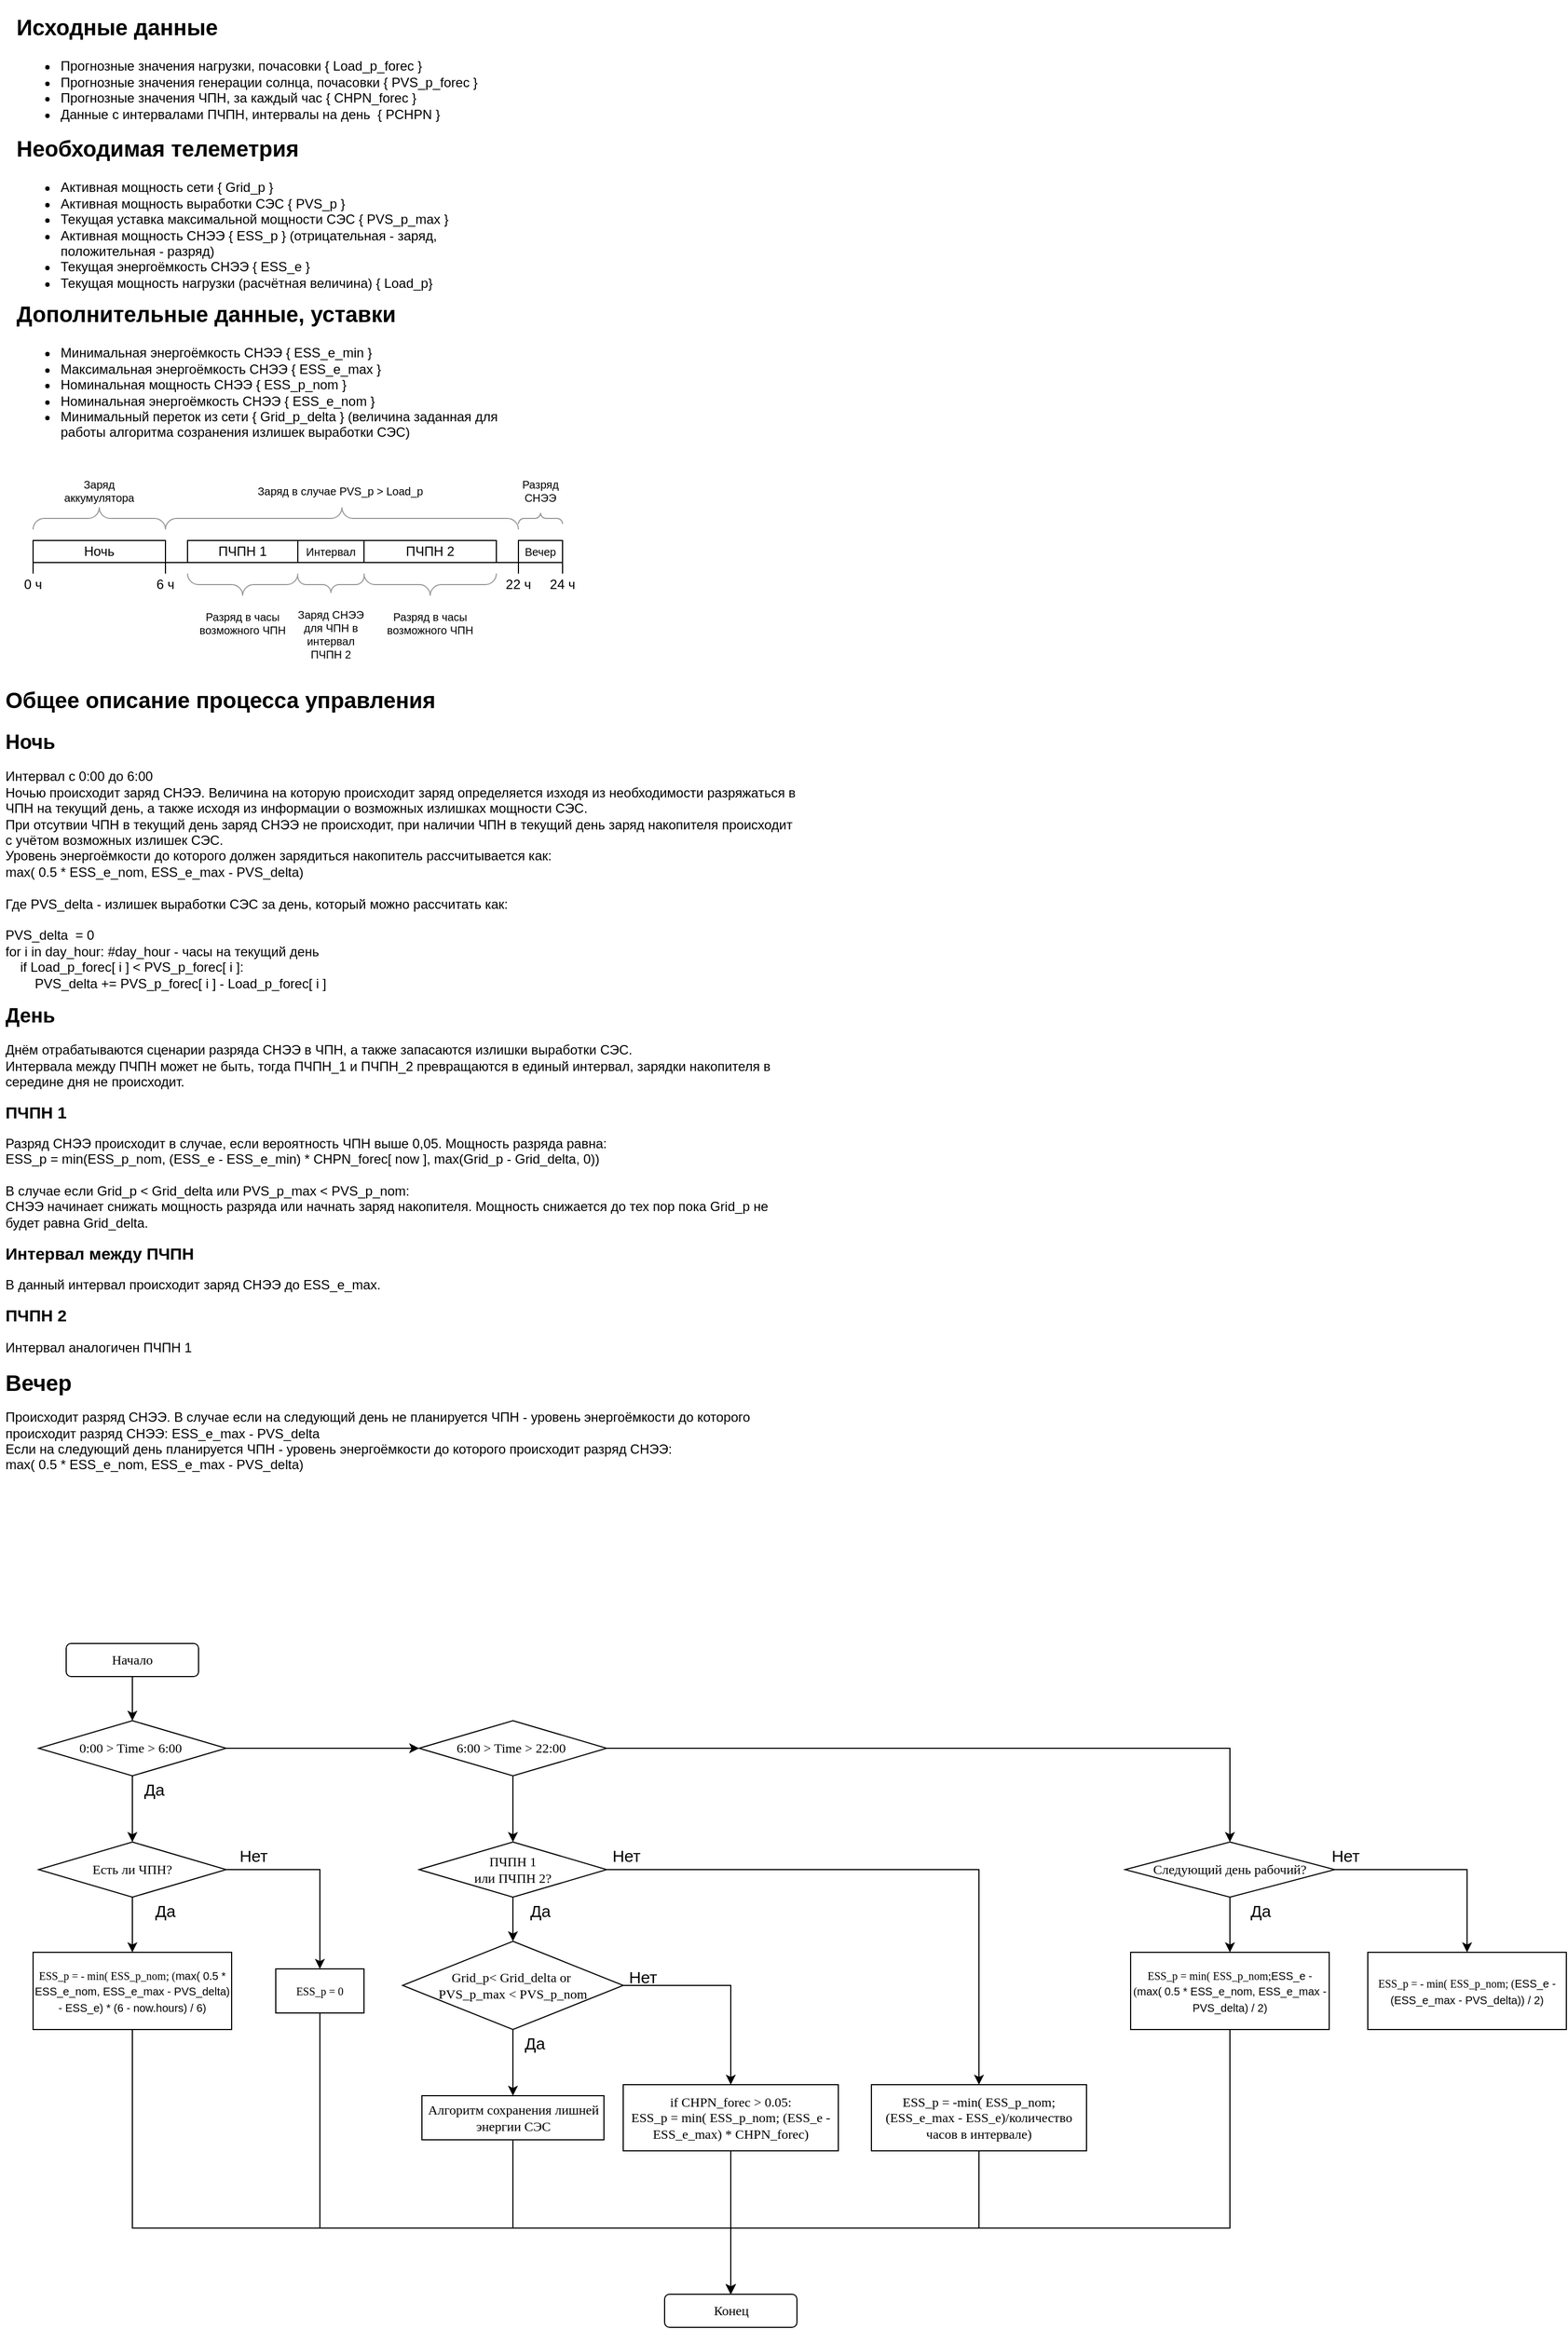 <mxfile version="17.5.0" type="github">
  <diagram id="1Huut0r_RO8K0pzw-l-r" name="Page-1">
    <mxGraphModel dx="3118" dy="1693" grid="1" gridSize="10" guides="1" tooltips="1" connect="1" arrows="1" fold="1" page="1" pageScale="1" pageWidth="850" pageHeight="1100" math="0" shadow="0">
      <root>
        <mxCell id="0" />
        <mxCell id="1" parent="0" />
        <mxCell id="PrErrTt0o9ltIrJQnfnP-1" value="" style="endArrow=none;html=1;rounded=0;" edge="1" parent="1">
          <mxGeometry width="50" height="50" relative="1" as="geometry">
            <mxPoint x="100" y="540" as="sourcePoint" />
            <mxPoint x="580" y="540" as="targetPoint" />
          </mxGeometry>
        </mxCell>
        <mxCell id="PrErrTt0o9ltIrJQnfnP-2" value="" style="endArrow=none;html=1;rounded=0;" edge="1" parent="1">
          <mxGeometry width="50" height="50" relative="1" as="geometry">
            <mxPoint x="100" y="550" as="sourcePoint" />
            <mxPoint x="100" y="530" as="targetPoint" />
          </mxGeometry>
        </mxCell>
        <mxCell id="PrErrTt0o9ltIrJQnfnP-7" value="" style="endArrow=none;html=1;rounded=0;" edge="1" parent="1">
          <mxGeometry width="50" height="50" relative="1" as="geometry">
            <mxPoint x="580" y="550" as="sourcePoint" />
            <mxPoint x="580" y="530" as="targetPoint" />
          </mxGeometry>
        </mxCell>
        <mxCell id="PrErrTt0o9ltIrJQnfnP-8" value="Ночь" style="rounded=0;whiteSpace=wrap;html=1;" vertex="1" parent="1">
          <mxGeometry x="100" y="520" width="120" height="20" as="geometry" />
        </mxCell>
        <mxCell id="PrErrTt0o9ltIrJQnfnP-9" value="ПЧПН 1" style="rounded=0;whiteSpace=wrap;html=1;" vertex="1" parent="1">
          <mxGeometry x="240" y="520" width="100" height="20" as="geometry" />
        </mxCell>
        <mxCell id="PrErrTt0o9ltIrJQnfnP-10" value="&lt;font style=&quot;font-size: 10px&quot;&gt;Интервал&lt;/font&gt;" style="rounded=0;whiteSpace=wrap;html=1;" vertex="1" parent="1">
          <mxGeometry x="340" y="520" width="60" height="20" as="geometry" />
        </mxCell>
        <mxCell id="PrErrTt0o9ltIrJQnfnP-11" value="&lt;font style=&quot;font-size: 10px&quot;&gt;Вечер&lt;/font&gt;" style="rounded=0;whiteSpace=wrap;html=1;" vertex="1" parent="1">
          <mxGeometry x="540" y="520" width="40" height="20" as="geometry" />
        </mxCell>
        <mxCell id="PrErrTt0o9ltIrJQnfnP-12" value="ПЧПН 2" style="rounded=0;whiteSpace=wrap;html=1;" vertex="1" parent="1">
          <mxGeometry x="400" y="520" width="120" height="20" as="geometry" />
        </mxCell>
        <mxCell id="PrErrTt0o9ltIrJQnfnP-14" value="" style="endArrow=none;html=1;rounded=0;entryX=1;entryY=0;entryDx=0;entryDy=0;" edge="1" parent="1" target="PrErrTt0o9ltIrJQnfnP-8">
          <mxGeometry width="50" height="50" relative="1" as="geometry">
            <mxPoint x="220" y="550" as="sourcePoint" />
            <mxPoint x="250" y="540" as="targetPoint" />
          </mxGeometry>
        </mxCell>
        <mxCell id="PrErrTt0o9ltIrJQnfnP-16" value="" style="endArrow=none;html=1;rounded=0;entryX=0;entryY=0;entryDx=0;entryDy=0;" edge="1" parent="1" target="PrErrTt0o9ltIrJQnfnP-11">
          <mxGeometry width="50" height="50" relative="1" as="geometry">
            <mxPoint x="540" y="550" as="sourcePoint" />
            <mxPoint x="570" y="540" as="targetPoint" />
          </mxGeometry>
        </mxCell>
        <mxCell id="PrErrTt0o9ltIrJQnfnP-17" value="0 ч" style="text;html=1;strokeColor=none;fillColor=none;align=center;verticalAlign=middle;whiteSpace=wrap;rounded=0;" vertex="1" parent="1">
          <mxGeometry x="90" y="550" width="20" height="20" as="geometry" />
        </mxCell>
        <mxCell id="PrErrTt0o9ltIrJQnfnP-18" value="6 ч" style="text;html=1;strokeColor=none;fillColor=none;align=center;verticalAlign=middle;whiteSpace=wrap;rounded=0;" vertex="1" parent="1">
          <mxGeometry x="210" y="550" width="20" height="20" as="geometry" />
        </mxCell>
        <mxCell id="PrErrTt0o9ltIrJQnfnP-19" value="22 ч" style="text;html=1;strokeColor=none;fillColor=none;align=center;verticalAlign=middle;whiteSpace=wrap;rounded=0;" vertex="1" parent="1">
          <mxGeometry x="520" y="550" width="40" height="20" as="geometry" />
        </mxCell>
        <mxCell id="PrErrTt0o9ltIrJQnfnP-20" value="24 ч" style="text;html=1;strokeColor=none;fillColor=none;align=center;verticalAlign=middle;whiteSpace=wrap;rounded=0;" vertex="1" parent="1">
          <mxGeometry x="560" y="550" width="40" height="20" as="geometry" />
        </mxCell>
        <mxCell id="PrErrTt0o9ltIrJQnfnP-24" value="" style="verticalLabelPosition=bottom;shadow=0;dashed=0;align=center;html=1;verticalAlign=top;strokeWidth=1;shape=mxgraph.mockup.markup.curlyBrace;strokeColor=#999999;fontSize=10;" vertex="1" parent="1">
          <mxGeometry x="100" y="490" width="120" height="20" as="geometry" />
        </mxCell>
        <mxCell id="PrErrTt0o9ltIrJQnfnP-25" value="" style="verticalLabelPosition=bottom;shadow=0;dashed=0;align=center;html=1;verticalAlign=top;strokeWidth=1;shape=mxgraph.mockup.markup.curlyBrace;strokeColor=#999999;fontSize=10;" vertex="1" parent="1">
          <mxGeometry x="220" y="490" width="320" height="20" as="geometry" />
        </mxCell>
        <mxCell id="PrErrTt0o9ltIrJQnfnP-26" value="" style="verticalLabelPosition=bottom;shadow=0;dashed=0;align=center;html=1;verticalAlign=top;strokeWidth=1;shape=mxgraph.mockup.markup.curlyBrace;strokeColor=#999999;fontSize=10;" vertex="1" parent="1">
          <mxGeometry x="540" y="490" width="40" height="20" as="geometry" />
        </mxCell>
        <mxCell id="PrErrTt0o9ltIrJQnfnP-27" value="" style="verticalLabelPosition=bottom;shadow=0;dashed=0;align=center;html=1;verticalAlign=top;strokeWidth=1;shape=mxgraph.mockup.markup.curlyBrace;strokeColor=#999999;fontSize=10;rotation=-180;" vertex="1" parent="1">
          <mxGeometry x="240" y="550" width="100" height="20" as="geometry" />
        </mxCell>
        <mxCell id="PrErrTt0o9ltIrJQnfnP-28" value="" style="verticalLabelPosition=bottom;shadow=0;dashed=0;align=center;html=1;verticalAlign=top;strokeWidth=1;shape=mxgraph.mockup.markup.curlyBrace;strokeColor=#999999;fontSize=10;rotation=-180;" vertex="1" parent="1">
          <mxGeometry x="340" y="550" width="60" height="20" as="geometry" />
        </mxCell>
        <mxCell id="PrErrTt0o9ltIrJQnfnP-29" value="" style="verticalLabelPosition=bottom;shadow=0;dashed=0;align=center;html=1;verticalAlign=top;strokeWidth=1;shape=mxgraph.mockup.markup.curlyBrace;strokeColor=#999999;fontSize=10;rotation=-180;" vertex="1" parent="1">
          <mxGeometry x="400" y="550" width="120" height="20" as="geometry" />
        </mxCell>
        <mxCell id="PrErrTt0o9ltIrJQnfnP-30" value="Заряд аккумулятора" style="text;html=1;strokeColor=none;fillColor=none;align=center;verticalAlign=middle;whiteSpace=wrap;rounded=0;fontSize=10;" vertex="1" parent="1">
          <mxGeometry x="130" y="460" width="60" height="30" as="geometry" />
        </mxCell>
        <mxCell id="PrErrTt0o9ltIrJQnfnP-31" value="Заряд в случае PVS_p &amp;gt; Load_p&amp;nbsp;" style="text;html=1;strokeColor=none;fillColor=none;align=center;verticalAlign=middle;whiteSpace=wrap;rounded=0;fontSize=10;" vertex="1" parent="1">
          <mxGeometry x="280" y="460" width="200" height="30" as="geometry" />
        </mxCell>
        <mxCell id="PrErrTt0o9ltIrJQnfnP-32" value="Разряд СНЭЭ" style="text;html=1;strokeColor=none;fillColor=none;align=center;verticalAlign=middle;whiteSpace=wrap;rounded=0;fontSize=10;" vertex="1" parent="1">
          <mxGeometry x="530" y="460" width="60" height="30" as="geometry" />
        </mxCell>
        <mxCell id="PrErrTt0o9ltIrJQnfnP-33" value="Разряд в часы возможного ЧПН" style="text;html=1;strokeColor=none;fillColor=none;align=center;verticalAlign=middle;whiteSpace=wrap;rounded=0;fontSize=10;" vertex="1" parent="1">
          <mxGeometry x="245" y="580" width="90" height="30" as="geometry" />
        </mxCell>
        <mxCell id="PrErrTt0o9ltIrJQnfnP-34" value="Заряд СНЭЭ для ЧПН в интервал ПЧПН 2" style="text;html=1;strokeColor=none;fillColor=none;align=center;verticalAlign=middle;whiteSpace=wrap;rounded=0;fontSize=10;" vertex="1" parent="1">
          <mxGeometry x="335" y="590" width="70" height="30" as="geometry" />
        </mxCell>
        <mxCell id="PrErrTt0o9ltIrJQnfnP-35" value="Разряд в часы возможного ЧПН" style="text;html=1;strokeColor=none;fillColor=none;align=center;verticalAlign=middle;whiteSpace=wrap;rounded=0;fontSize=10;" vertex="1" parent="1">
          <mxGeometry x="415" y="580" width="90" height="30" as="geometry" />
        </mxCell>
        <mxCell id="PrErrTt0o9ltIrJQnfnP-53" value="" style="edgeStyle=orthogonalEdgeStyle;rounded=0;orthogonalLoop=1;jettySize=auto;html=1;fontSize=20;" edge="1" parent="1" source="PrErrTt0o9ltIrJQnfnP-36" target="PrErrTt0o9ltIrJQnfnP-51">
          <mxGeometry relative="1" as="geometry" />
        </mxCell>
        <mxCell id="PrErrTt0o9ltIrJQnfnP-36" value="Начало" style="rounded=1;whiteSpace=wrap;html=1;fontFamily=Times New Roman;" vertex="1" parent="1">
          <mxGeometry x="130" y="1520" width="120" height="30" as="geometry" />
        </mxCell>
        <mxCell id="PrErrTt0o9ltIrJQnfnP-37" value="&lt;h1&gt;Исходные данные&lt;/h1&gt;&lt;p style=&quot;font-size: 16px&quot;&gt;&lt;/p&gt;&lt;ul style=&quot;font-size: 12px&quot;&gt;&lt;li&gt;Прогнозные значения нагрузки, почасовки { Load_p_forec }&lt;/li&gt;&lt;li&gt;Прогнозные значения генерации солнца, почасовки { PVS_p_forec }&lt;/li&gt;&lt;li&gt;Прогнозные значения ЧПН, за каждый час { CHPN_forec }&lt;/li&gt;&lt;li&gt;Данные c интервалами ПЧПН, интервалы на день&amp;nbsp; { PCHPN }&lt;/li&gt;&lt;/ul&gt;&lt;p&gt;&lt;/p&gt;" style="text;html=1;strokeColor=none;fillColor=none;spacing=5;spacingTop=-20;whiteSpace=wrap;overflow=hidden;rounded=0;fontSize=10;" vertex="1" parent="1">
          <mxGeometry x="80" y="40" width="660" height="110" as="geometry" />
        </mxCell>
        <mxCell id="PrErrTt0o9ltIrJQnfnP-38" value="&lt;h1&gt;Необходимая телеметрия&lt;/h1&gt;&lt;p style=&quot;font-size: 16px&quot;&gt;&lt;/p&gt;&lt;ul style=&quot;font-size: 12px&quot;&gt;&lt;li&gt;Активная мощность сети { Grid_p }&lt;/li&gt;&lt;li&gt;Активная мощность выработки СЭС { PVS_p }&lt;/li&gt;&lt;li&gt;Текущая уставка максимальной мощности СЭС { PVS_p_max }&lt;/li&gt;&lt;li&gt;Активная мощность СНЭЭ { ESS_p } (отрицательная - заряд, положительная - разряд)&lt;/li&gt;&lt;li&gt;Текущая энергоёмкость СНЭЭ { ESS_e }&lt;/li&gt;&lt;li&gt;Текущая мощность нагрузки (расчётная величина) { Load_p}&lt;/li&gt;&lt;/ul&gt;&lt;p&gt;&lt;/p&gt;" style="text;html=1;strokeColor=none;fillColor=none;spacing=5;spacingTop=-20;whiteSpace=wrap;overflow=hidden;rounded=0;fontSize=10;" vertex="1" parent="1">
          <mxGeometry x="80" y="150" width="455" height="150" as="geometry" />
        </mxCell>
        <mxCell id="PrErrTt0o9ltIrJQnfnP-39" value="&lt;h1&gt;Дополнительные данные, уставки&lt;/h1&gt;&lt;p style=&quot;font-size: 16px&quot;&gt;&lt;/p&gt;&lt;ul style=&quot;font-size: 12px&quot;&gt;&lt;li&gt;Минимальная энергоёмкость СНЭЭ { ESS_e_min }&lt;/li&gt;&lt;li&gt;Максимальная энергоёмкость СНЭЭ { ESS_e_max }&lt;/li&gt;&lt;li&gt;Номинальная мощность СНЭЭ { ESS_p_nom }&lt;/li&gt;&lt;li&gt;Номинальная энергоёмкость СНЭЭ { ESS_e_nom }&lt;/li&gt;&lt;li&gt;Минимальный переток из сети { Grid_p_delta } (величина заданная для работы алгоритма созранения излишек выработки СЭС)&lt;/li&gt;&lt;/ul&gt;&lt;p&gt;&lt;/p&gt;" style="text;html=1;strokeColor=none;fillColor=none;spacing=5;spacingTop=-20;whiteSpace=wrap;overflow=hidden;rounded=0;fontSize=10;" vertex="1" parent="1">
          <mxGeometry x="80" y="300" width="455" height="130" as="geometry" />
        </mxCell>
        <mxCell id="PrErrTt0o9ltIrJQnfnP-40" value="&lt;h1&gt;Общее описание процесса управления&amp;nbsp;&lt;/h1&gt;&lt;p style=&quot;font-size: 16px&quot;&gt;&lt;/p&gt;&lt;h2&gt;&lt;b&gt;&lt;font style=&quot;font-size: 18px&quot;&gt;Ночь&lt;/font&gt;&lt;/b&gt;&lt;/h2&gt;&lt;span style=&quot;font-size: 12px&quot;&gt;Интервал с 0:00 до 6:00&lt;br&gt;Ночью происходит заряд СНЭЭ. Величина на которую происходит заряд определяется изходя из необходимости разряжаться в ЧПН на текущий день, а также исходя из информации о возможных излишках мощности СЭС.&amp;nbsp;&lt;br&gt;При отсутвии ЧПН в текущий день заряд СНЭЭ не происходит, при наличии ЧПН в текущий день заряд накопителя происходит с учётом возможных излишек СЭС.&lt;br&gt;Уровень энергоёмкости до которого должен зарядиться накопитель рассчитывается как:&lt;br&gt;max( 0.5 * ESS_e_nom, ESS_e_max - PVS_delta)&lt;br&gt;&lt;br&gt;Где&amp;nbsp;&lt;/span&gt;&lt;span style=&quot;font-size: 12px&quot;&gt;PVS_delta - излишек выработки СЭС за день, который можно рассчитать как:&lt;br&gt;&lt;/span&gt;&lt;span style=&quot;font-size: 12px&quot;&gt;&lt;br&gt;&lt;/span&gt;&lt;span style=&quot;font-size: 12px&quot;&gt;PVS_delta&amp;nbsp; = 0&lt;/span&gt;&lt;span style=&quot;font-size: 12px&quot;&gt;&lt;br&gt;for i in day_hour: &lt;span&gt;	&lt;/span&gt;&lt;span&gt;	&lt;/span&gt;#&lt;/span&gt;&lt;span style=&quot;font-size: 12px&quot;&gt;day_hour - часы на текущий день&lt;/span&gt;&lt;span style=&quot;font-size: 12px&quot;&gt;&lt;br&gt;&lt;span&gt;&lt;/span&gt;&lt;span&gt;&lt;/span&gt;&amp;nbsp; &amp;nbsp; if Load_p_forec[ i ] &amp;lt; PVS_p_forec[ i ]:&lt;br&gt;&lt;span&gt;&lt;/span&gt;&lt;span&gt;&lt;/span&gt;&amp;nbsp; &amp;nbsp; &amp;nbsp; &amp;nbsp; PVS_delta +=&amp;nbsp;&lt;/span&gt;&lt;span style=&quot;font-size: 12px&quot;&gt;PVS_p_forec[ i ] -&amp;nbsp;&lt;/span&gt;&lt;span style=&quot;font-size: 12px&quot;&gt;Load_p_forec[ i ]&lt;/span&gt;&lt;span style=&quot;font-size: 12px&quot;&gt;&lt;br&gt;&lt;/span&gt;&lt;h2&gt;&lt;font style=&quot;font-size: 18px&quot;&gt;День&lt;/font&gt;&lt;/h2&gt;&lt;span style=&quot;font-size: 12px&quot;&gt;Днём отрабатываются сценарии разряда СНЭЭ в ЧПН, а также запасаются излишки выработки СЭС.&lt;/span&gt;&lt;br&gt;&lt;span style=&quot;font-size: 12px&quot;&gt;Интервала между ПЧПН может не быть, тогда ПЧПН_1 и ПЧПН_2 превращаются в единый интервал, зарядки накопителя в середине дня не происходит.&amp;nbsp;&lt;/span&gt;&lt;br&gt;&lt;h3&gt;&lt;font style=&quot;font-size: 15px&quot;&gt;ПЧПН 1&lt;/font&gt;&lt;/h3&gt;&lt;span style=&quot;font-size: 12px&quot;&gt;Разряд СНЭЭ происходит в случае, если вероятность ЧПН выше 0,05. Мощность разряда равна:&lt;br&gt;ESS_p = min(ESS_p_nom, (ESS_e - ESS_e_min) * CHPN_forec[ now ], max(Grid_p - Grid_delta, 0))&lt;br&gt;&lt;br&gt;В случае если Grid_p &amp;lt; Grid_delta или PVS_p_max &amp;lt; PVS_p_nom:&lt;br&gt;СНЭЭ начинает снижать мощность разряда или начнать заряд накопителя. Мощность снижается до тех пор пока Grid_p не будет равна Grid_delta.&lt;br&gt;&lt;/span&gt;&lt;h3&gt;&lt;font style=&quot;font-size: 15px&quot;&gt;Интервал между ПЧПН&lt;/font&gt;&lt;/h3&gt;&lt;span style=&quot;font-size: 12px&quot;&gt;В данный интервал происходит заряд СНЭЭ до ESS_e_max.&lt;br&gt;&lt;/span&gt;&lt;h2&gt;&lt;font style=&quot;font-size: 15px&quot;&gt;ПЧПН 2&lt;/font&gt;&lt;/h2&gt;&lt;span style=&quot;font-size: 12px&quot;&gt;Интервал аналогичен ПЧПН 1&lt;br&gt;&lt;/span&gt;&lt;h2&gt;&lt;font style=&quot;font-size: 20px&quot;&gt;Вечер&lt;/font&gt;&lt;/h2&gt;&lt;span style=&quot;font-size: 12px&quot;&gt;Происходит разряд СНЭЭ. В случае если на следующий день не планируется ЧПН - уровень энергоёмкости до которого происходит разряд СНЭЭ:&amp;nbsp;&lt;/span&gt;&lt;span style=&quot;font-size: 12px&quot;&gt;ESS_e_max - PVS_delta&lt;br&gt;&lt;/span&gt;&lt;span style=&quot;font-size: 12px&quot;&gt;Если на следующий день планируется ЧПН - уровень энергоёмкости до которого происходит разряд СНЭЭ:&lt;br&gt;&lt;/span&gt;&lt;span style=&quot;font-size: 12px&quot;&gt;max( 0.5 * ESS_e_nom, ESS_e_max - PVS_delta)&lt;/span&gt;&lt;span style=&quot;font-size: 12px&quot;&gt;&lt;br&gt;&lt;br&gt;&lt;br&gt;&lt;br&gt;&lt;br&gt;&lt;/span&gt;&lt;p&gt;&lt;/p&gt;" style="text;html=1;strokeColor=none;fillColor=none;spacing=5;spacingTop=-20;whiteSpace=wrap;overflow=hidden;rounded=0;fontSize=10;" vertex="1" parent="1">
          <mxGeometry x="70" y="650" width="730" height="810" as="geometry" />
        </mxCell>
        <mxCell id="PrErrTt0o9ltIrJQnfnP-54" value="" style="edgeStyle=orthogonalEdgeStyle;rounded=0;orthogonalLoop=1;jettySize=auto;html=1;fontSize=20;" edge="1" parent="1" source="PrErrTt0o9ltIrJQnfnP-51" target="PrErrTt0o9ltIrJQnfnP-52">
          <mxGeometry relative="1" as="geometry" />
        </mxCell>
        <mxCell id="PrErrTt0o9ltIrJQnfnP-65" value="" style="edgeStyle=orthogonalEdgeStyle;rounded=0;orthogonalLoop=1;jettySize=auto;html=1;fontSize=10;" edge="1" parent="1" source="PrErrTt0o9ltIrJQnfnP-51" target="PrErrTt0o9ltIrJQnfnP-64">
          <mxGeometry relative="1" as="geometry" />
        </mxCell>
        <mxCell id="PrErrTt0o9ltIrJQnfnP-51" value="&lt;span style=&quot;text-align: left&quot;&gt;0:00 &amp;gt; Time &amp;gt; 6:00&amp;nbsp;&lt;/span&gt;" style="rhombus;whiteSpace=wrap;html=1;fontFamily=Times New Roman;" vertex="1" parent="1">
          <mxGeometry x="105" y="1590" width="170" height="50" as="geometry" />
        </mxCell>
        <mxCell id="PrErrTt0o9ltIrJQnfnP-57" value="" style="edgeStyle=orthogonalEdgeStyle;rounded=0;orthogonalLoop=1;jettySize=auto;html=1;fontSize=10;" edge="1" parent="1" source="PrErrTt0o9ltIrJQnfnP-52" target="PrErrTt0o9ltIrJQnfnP-56">
          <mxGeometry relative="1" as="geometry" />
        </mxCell>
        <mxCell id="PrErrTt0o9ltIrJQnfnP-61" value="" style="edgeStyle=orthogonalEdgeStyle;rounded=0;orthogonalLoop=1;jettySize=auto;html=1;fontSize=10;entryX=0.5;entryY=0;entryDx=0;entryDy=0;" edge="1" parent="1" source="PrErrTt0o9ltIrJQnfnP-52" target="PrErrTt0o9ltIrJQnfnP-59">
          <mxGeometry relative="1" as="geometry">
            <mxPoint x="355" y="1725" as="targetPoint" />
          </mxGeometry>
        </mxCell>
        <mxCell id="PrErrTt0o9ltIrJQnfnP-52" value="&lt;div style=&quot;text-align: left&quot;&gt;Есть ли ЧПН?&lt;/div&gt;" style="rhombus;whiteSpace=wrap;html=1;fontFamily=Times New Roman;" vertex="1" parent="1">
          <mxGeometry x="105" y="1700" width="170" height="50" as="geometry" />
        </mxCell>
        <mxCell id="PrErrTt0o9ltIrJQnfnP-55" value="&lt;font style=&quot;font-size: 15px&quot;&gt;Да&lt;/font&gt;" style="text;html=1;strokeColor=none;fillColor=none;align=center;verticalAlign=middle;whiteSpace=wrap;rounded=0;fontSize=20;" vertex="1" parent="1">
          <mxGeometry x="190" y="1640" width="40" height="20" as="geometry" />
        </mxCell>
        <mxCell id="PrErrTt0o9ltIrJQnfnP-101" style="edgeStyle=orthogonalEdgeStyle;rounded=0;orthogonalLoop=1;jettySize=auto;html=1;entryX=0.5;entryY=0;entryDx=0;entryDy=0;fontSize=10;" edge="1" parent="1" source="PrErrTt0o9ltIrJQnfnP-56" target="PrErrTt0o9ltIrJQnfnP-95">
          <mxGeometry relative="1" as="geometry">
            <Array as="points">
              <mxPoint x="190" y="2050" />
              <mxPoint x="732" y="2050" />
            </Array>
          </mxGeometry>
        </mxCell>
        <mxCell id="PrErrTt0o9ltIrJQnfnP-56" value="&lt;font style=&quot;font-size: 10px&quot;&gt;ESS_p = - min( ESS_p_nom; (&lt;span style=&quot;font-family: &amp;#34;helvetica&amp;#34; ; text-align: left&quot;&gt;max( 0.5 * ESS_e_nom, ESS_e_max - PVS_delta) - ESS_e) * (6 - now.hours) / 6)&lt;/span&gt;&lt;/font&gt;" style="whiteSpace=wrap;html=1;fontFamily=Times New Roman;" vertex="1" parent="1">
          <mxGeometry x="100" y="1800" width="180" height="70" as="geometry" />
        </mxCell>
        <mxCell id="PrErrTt0o9ltIrJQnfnP-58" value="&lt;font style=&quot;font-size: 15px&quot;&gt;Да&lt;/font&gt;" style="text;html=1;strokeColor=none;fillColor=none;align=center;verticalAlign=middle;whiteSpace=wrap;rounded=0;fontSize=20;" vertex="1" parent="1">
          <mxGeometry x="200" y="1750" width="40" height="20" as="geometry" />
        </mxCell>
        <mxCell id="PrErrTt0o9ltIrJQnfnP-100" style="edgeStyle=orthogonalEdgeStyle;rounded=0;orthogonalLoop=1;jettySize=auto;html=1;entryX=0.5;entryY=0;entryDx=0;entryDy=0;fontSize=10;" edge="1" parent="1" source="PrErrTt0o9ltIrJQnfnP-59" target="PrErrTt0o9ltIrJQnfnP-95">
          <mxGeometry relative="1" as="geometry">
            <Array as="points">
              <mxPoint x="360" y="2050" />
              <mxPoint x="732" y="2050" />
            </Array>
          </mxGeometry>
        </mxCell>
        <mxCell id="PrErrTt0o9ltIrJQnfnP-59" value="&lt;span style=&quot;font-size: 10px&quot;&gt;ESS_p = 0&lt;/span&gt;" style="whiteSpace=wrap;html=1;fontFamily=Times New Roman;" vertex="1" parent="1">
          <mxGeometry x="320" y="1815" width="80" height="40" as="geometry" />
        </mxCell>
        <mxCell id="PrErrTt0o9ltIrJQnfnP-62" value="&lt;span style=&quot;font-size: 15px&quot;&gt;Нет&lt;/span&gt;" style="text;html=1;strokeColor=none;fillColor=none;align=center;verticalAlign=middle;whiteSpace=wrap;rounded=0;fontSize=20;" vertex="1" parent="1">
          <mxGeometry x="280" y="1700" width="40" height="20" as="geometry" />
        </mxCell>
        <mxCell id="PrErrTt0o9ltIrJQnfnP-67" value="" style="edgeStyle=orthogonalEdgeStyle;rounded=0;orthogonalLoop=1;jettySize=auto;html=1;fontSize=10;" edge="1" parent="1" source="PrErrTt0o9ltIrJQnfnP-64" target="PrErrTt0o9ltIrJQnfnP-66">
          <mxGeometry relative="1" as="geometry" />
        </mxCell>
        <mxCell id="PrErrTt0o9ltIrJQnfnP-87" value="" style="edgeStyle=orthogonalEdgeStyle;rounded=0;orthogonalLoop=1;jettySize=auto;html=1;fontSize=10;entryX=0.5;entryY=0;entryDx=0;entryDy=0;" edge="1" parent="1" source="PrErrTt0o9ltIrJQnfnP-64" target="PrErrTt0o9ltIrJQnfnP-88">
          <mxGeometry relative="1" as="geometry">
            <mxPoint x="1100" y="1615" as="targetPoint" />
          </mxGeometry>
        </mxCell>
        <mxCell id="PrErrTt0o9ltIrJQnfnP-64" value="&lt;span style=&quot;text-align: left&quot;&gt;6:00 &amp;gt; Time &amp;gt; 22:00&amp;nbsp;&lt;/span&gt;" style="rhombus;whiteSpace=wrap;html=1;fontFamily=Times New Roman;" vertex="1" parent="1">
          <mxGeometry x="450" y="1590" width="170" height="50" as="geometry" />
        </mxCell>
        <mxCell id="PrErrTt0o9ltIrJQnfnP-71" value="" style="edgeStyle=orthogonalEdgeStyle;rounded=0;orthogonalLoop=1;jettySize=auto;html=1;fontSize=10;" edge="1" parent="1" source="PrErrTt0o9ltIrJQnfnP-66" target="PrErrTt0o9ltIrJQnfnP-70">
          <mxGeometry relative="1" as="geometry" />
        </mxCell>
        <mxCell id="PrErrTt0o9ltIrJQnfnP-85" value="" style="edgeStyle=orthogonalEdgeStyle;rounded=0;orthogonalLoop=1;jettySize=auto;html=1;fontSize=10;" edge="1" parent="1" source="PrErrTt0o9ltIrJQnfnP-66" target="PrErrTt0o9ltIrJQnfnP-81">
          <mxGeometry relative="1" as="geometry">
            <mxPoint x="725" y="1725" as="targetPoint" />
          </mxGeometry>
        </mxCell>
        <mxCell id="PrErrTt0o9ltIrJQnfnP-66" value="&lt;span style=&quot;text-align: left&quot;&gt;ПЧПН 1&lt;br&gt;или ПЧПН 2?&lt;br&gt;&lt;/span&gt;" style="rhombus;whiteSpace=wrap;html=1;fontFamily=Times New Roman;" vertex="1" parent="1">
          <mxGeometry x="450" y="1700" width="170" height="50" as="geometry" />
        </mxCell>
        <mxCell id="PrErrTt0o9ltIrJQnfnP-96" style="edgeStyle=orthogonalEdgeStyle;rounded=0;orthogonalLoop=1;jettySize=auto;html=1;entryX=0.5;entryY=0;entryDx=0;entryDy=0;fontSize=10;" edge="1" parent="1" source="PrErrTt0o9ltIrJQnfnP-68" target="PrErrTt0o9ltIrJQnfnP-95">
          <mxGeometry relative="1" as="geometry" />
        </mxCell>
        <mxCell id="PrErrTt0o9ltIrJQnfnP-68" value="if CHPN_forec &amp;gt; 0.05:&lt;br&gt;ESS_p = min( ESS_p_nom; (ESS_e - ESS_e_max) * CHPN_forec)" style="whiteSpace=wrap;html=1;fontFamily=Times New Roman;" vertex="1" parent="1">
          <mxGeometry x="635" y="1920" width="195" height="60" as="geometry" />
        </mxCell>
        <mxCell id="PrErrTt0o9ltIrJQnfnP-73" value="" style="edgeStyle=orthogonalEdgeStyle;rounded=0;orthogonalLoop=1;jettySize=auto;html=1;fontSize=10;" edge="1" parent="1" source="PrErrTt0o9ltIrJQnfnP-70" target="PrErrTt0o9ltIrJQnfnP-72">
          <mxGeometry relative="1" as="geometry" />
        </mxCell>
        <mxCell id="PrErrTt0o9ltIrJQnfnP-76" value="" style="edgeStyle=orthogonalEdgeStyle;rounded=0;orthogonalLoop=1;jettySize=auto;html=1;fontSize=10;entryX=0.5;entryY=0;entryDx=0;entryDy=0;" edge="1" parent="1" source="PrErrTt0o9ltIrJQnfnP-70" target="PrErrTt0o9ltIrJQnfnP-68">
          <mxGeometry relative="1" as="geometry">
            <mxPoint x="725" y="1830" as="targetPoint" />
            <Array as="points">
              <mxPoint x="733" y="1830" />
            </Array>
          </mxGeometry>
        </mxCell>
        <mxCell id="PrErrTt0o9ltIrJQnfnP-70" value="&lt;span style=&quot;text-align: left&quot;&gt;Grid_p&amp;lt; Grid_delta or&amp;nbsp;&lt;br&gt;PVS_p_max &amp;lt; PVS_p_nom&lt;br&gt;&lt;/span&gt;" style="rhombus;whiteSpace=wrap;html=1;fontFamily=Times New Roman;" vertex="1" parent="1">
          <mxGeometry x="435" y="1790" width="200" height="80" as="geometry" />
        </mxCell>
        <mxCell id="PrErrTt0o9ltIrJQnfnP-99" style="edgeStyle=orthogonalEdgeStyle;rounded=0;orthogonalLoop=1;jettySize=auto;html=1;entryX=0.5;entryY=0;entryDx=0;entryDy=0;fontSize=10;" edge="1" parent="1" source="PrErrTt0o9ltIrJQnfnP-72" target="PrErrTt0o9ltIrJQnfnP-95">
          <mxGeometry relative="1" as="geometry">
            <Array as="points">
              <mxPoint x="535" y="2050" />
              <mxPoint x="732" y="2050" />
            </Array>
          </mxGeometry>
        </mxCell>
        <mxCell id="PrErrTt0o9ltIrJQnfnP-72" value="Алгоритм сохранения лишней энергии СЭС" style="whiteSpace=wrap;html=1;fontFamily=Times New Roman;" vertex="1" parent="1">
          <mxGeometry x="452.5" y="1930" width="165" height="40" as="geometry" />
        </mxCell>
        <mxCell id="PrErrTt0o9ltIrJQnfnP-77" value="&lt;span style=&quot;font-size: 15px&quot;&gt;Нет&lt;/span&gt;" style="text;html=1;strokeColor=none;fillColor=none;align=center;verticalAlign=middle;whiteSpace=wrap;rounded=0;fontSize=20;" vertex="1" parent="1">
          <mxGeometry x="632.5" y="1810" width="40" height="20" as="geometry" />
        </mxCell>
        <mxCell id="PrErrTt0o9ltIrJQnfnP-78" value="&lt;font style=&quot;font-size: 15px&quot;&gt;Да&lt;/font&gt;" style="text;html=1;strokeColor=none;fillColor=none;align=center;verticalAlign=middle;whiteSpace=wrap;rounded=0;fontSize=20;" vertex="1" parent="1">
          <mxGeometry x="535" y="1870" width="40" height="20" as="geometry" />
        </mxCell>
        <mxCell id="PrErrTt0o9ltIrJQnfnP-97" style="edgeStyle=orthogonalEdgeStyle;rounded=0;orthogonalLoop=1;jettySize=auto;html=1;entryX=0.5;entryY=0;entryDx=0;entryDy=0;fontSize=10;" edge="1" parent="1" source="PrErrTt0o9ltIrJQnfnP-81" target="PrErrTt0o9ltIrJQnfnP-95">
          <mxGeometry relative="1" as="geometry">
            <Array as="points">
              <mxPoint x="958" y="2050" />
              <mxPoint x="732" y="2050" />
            </Array>
          </mxGeometry>
        </mxCell>
        <mxCell id="PrErrTt0o9ltIrJQnfnP-81" value="ESS_p = -min( ESS_p_nom; (ESS_e_max - ESS_e)/количество часов в интервале)" style="whiteSpace=wrap;html=1;fontFamily=Times New Roman;" vertex="1" parent="1">
          <mxGeometry x="860" y="1920" width="195" height="60" as="geometry" />
        </mxCell>
        <mxCell id="PrErrTt0o9ltIrJQnfnP-92" value="" style="edgeStyle=orthogonalEdgeStyle;rounded=0;orthogonalLoop=1;jettySize=auto;html=1;fontSize=10;" edge="1" parent="1" source="PrErrTt0o9ltIrJQnfnP-88" target="PrErrTt0o9ltIrJQnfnP-90">
          <mxGeometry relative="1" as="geometry" />
        </mxCell>
        <mxCell id="PrErrTt0o9ltIrJQnfnP-94" value="" style="edgeStyle=orthogonalEdgeStyle;rounded=0;orthogonalLoop=1;jettySize=auto;html=1;fontSize=10;entryX=0.5;entryY=0;entryDx=0;entryDy=0;" edge="1" parent="1" source="PrErrTt0o9ltIrJQnfnP-88" target="PrErrTt0o9ltIrJQnfnP-91">
          <mxGeometry relative="1" as="geometry">
            <mxPoint x="1350" y="1745" as="targetPoint" />
          </mxGeometry>
        </mxCell>
        <mxCell id="PrErrTt0o9ltIrJQnfnP-88" value="&lt;div style=&quot;text-align: left&quot;&gt;&lt;span&gt;Следующий день рабочий?&lt;/span&gt;&lt;/div&gt;" style="rhombus;whiteSpace=wrap;html=1;fontFamily=Times New Roman;" vertex="1" parent="1">
          <mxGeometry x="1090" y="1700" width="190" height="50" as="geometry" />
        </mxCell>
        <mxCell id="PrErrTt0o9ltIrJQnfnP-98" style="edgeStyle=orthogonalEdgeStyle;rounded=0;orthogonalLoop=1;jettySize=auto;html=1;entryX=0.5;entryY=0;entryDx=0;entryDy=0;fontSize=10;" edge="1" parent="1" source="PrErrTt0o9ltIrJQnfnP-90" target="PrErrTt0o9ltIrJQnfnP-95">
          <mxGeometry relative="1" as="geometry">
            <Array as="points">
              <mxPoint x="1185" y="2050" />
              <mxPoint x="732" y="2050" />
            </Array>
          </mxGeometry>
        </mxCell>
        <mxCell id="PrErrTt0o9ltIrJQnfnP-90" value="&lt;font style=&quot;font-size: 10px&quot;&gt;ESS_p = min( ESS_p_nom;&lt;span style=&quot;font-family: &amp;#34;helvetica&amp;#34; ; text-align: left&quot;&gt;ESS_e -&lt;/span&gt;&lt;br&gt;(&lt;span style=&quot;font-family: &amp;#34;helvetica&amp;#34; ; text-align: left&quot;&gt;max( 0.5 * ESS_e_nom, ESS_e_max - PVS_delta) / 2)&lt;/span&gt;&lt;/font&gt;" style="whiteSpace=wrap;html=1;fontFamily=Times New Roman;" vertex="1" parent="1">
          <mxGeometry x="1095" y="1800" width="180" height="70" as="geometry" />
        </mxCell>
        <mxCell id="PrErrTt0o9ltIrJQnfnP-91" value="&lt;font style=&quot;font-size: 10px&quot;&gt;ESS_p = - min( ESS_p_nom; (&lt;span style=&quot;font-family: &amp;#34;helvetica&amp;#34; ; text-align: left&quot;&gt;ESS_e - (&lt;/span&gt;&lt;span style=&quot;font-family: &amp;#34;helvetica&amp;#34; ; text-align: left&quot;&gt;ESS_e_max&amp;nbsp;-&amp;nbsp;&lt;/span&gt;&lt;span style=&quot;font-family: &amp;#34;helvetica&amp;#34; ; text-align: left&quot;&gt;PVS_delta&lt;/span&gt;&lt;span style=&quot;font-family: &amp;#34;helvetica&amp;#34; ; text-align: left&quot;&gt;)) / 2)&lt;/span&gt;&lt;span style=&quot;font-family: &amp;#34;helvetica&amp;#34; ; text-align: left&quot;&gt;&lt;br&gt;&lt;/span&gt;&lt;/font&gt;" style="whiteSpace=wrap;html=1;fontFamily=Times New Roman;" vertex="1" parent="1">
          <mxGeometry x="1310" y="1800" width="180" height="70" as="geometry" />
        </mxCell>
        <mxCell id="PrErrTt0o9ltIrJQnfnP-95" value="Конец" style="rounded=1;whiteSpace=wrap;html=1;fontFamily=Times New Roman;" vertex="1" parent="1">
          <mxGeometry x="672.5" y="2110" width="120" height="30" as="geometry" />
        </mxCell>
        <mxCell id="PrErrTt0o9ltIrJQnfnP-102" value="&lt;span style=&quot;font-size: 15px&quot;&gt;Нет&lt;/span&gt;" style="text;html=1;strokeColor=none;fillColor=none;align=center;verticalAlign=middle;whiteSpace=wrap;rounded=0;fontSize=20;" vertex="1" parent="1">
          <mxGeometry x="617.5" y="1700" width="40" height="20" as="geometry" />
        </mxCell>
        <mxCell id="PrErrTt0o9ltIrJQnfnP-103" value="&lt;font style=&quot;font-size: 15px&quot;&gt;Да&lt;/font&gt;" style="text;html=1;strokeColor=none;fillColor=none;align=center;verticalAlign=middle;whiteSpace=wrap;rounded=0;fontSize=20;" vertex="1" parent="1">
          <mxGeometry x="540" y="1750" width="40" height="20" as="geometry" />
        </mxCell>
        <mxCell id="PrErrTt0o9ltIrJQnfnP-104" value="&lt;span style=&quot;font-size: 15px&quot;&gt;Нет&lt;/span&gt;" style="text;html=1;strokeColor=none;fillColor=none;align=center;verticalAlign=middle;whiteSpace=wrap;rounded=0;fontSize=20;" vertex="1" parent="1">
          <mxGeometry x="1270" y="1700" width="40" height="20" as="geometry" />
        </mxCell>
        <mxCell id="PrErrTt0o9ltIrJQnfnP-105" value="&lt;font style=&quot;font-size: 15px&quot;&gt;Да&lt;/font&gt;" style="text;html=1;strokeColor=none;fillColor=none;align=center;verticalAlign=middle;whiteSpace=wrap;rounded=0;fontSize=20;" vertex="1" parent="1">
          <mxGeometry x="1192.5" y="1750" width="40" height="20" as="geometry" />
        </mxCell>
      </root>
    </mxGraphModel>
  </diagram>
</mxfile>
